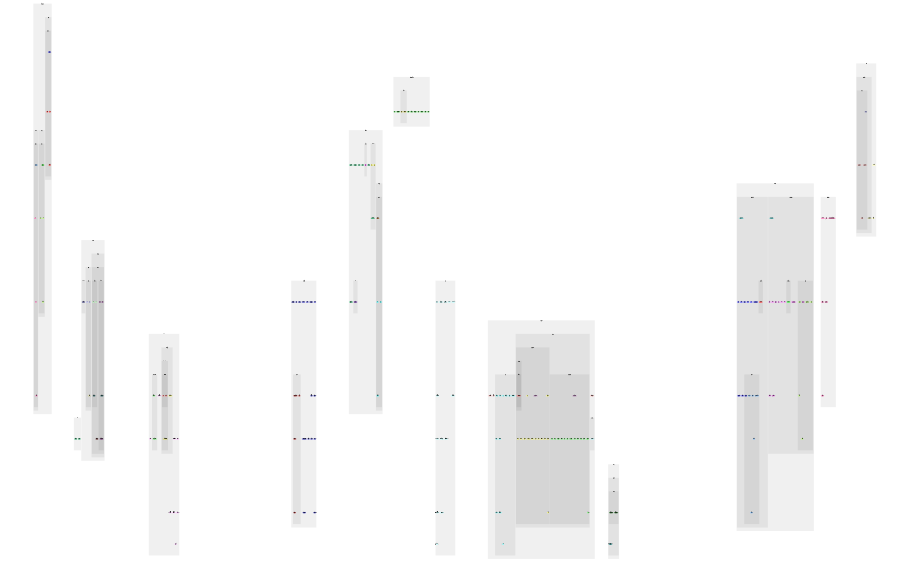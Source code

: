 digraph G {
size="6,4";
ratio="fill";
subgraph cluster_0 {
label="Build";
color="#0000000F";
style="filled";
u167[label="Firmware",style="filled",fillcolor="#ffffbb",penwidth="0"];
u173[label="Shake",style="filled",fillcolor="#ffffbb",penwidth="0"];
subgraph cluster_1 {
label="Compiler";
color="#0000000F";
style="filled";
u168[label="Compiler",style="filled,bold",fillcolor="#ffffbb"];
subgraph cluster_2 {
label="GCC";
color="#0000000F";
style="filled";
u169[label="GCC",style="filled,bold",fillcolor="#bbbbff"];
u170[label="GD32F4xx",style="filled",fillcolor="#ffbbbb",penwidth="0"];
u171[label="Config",style="filled",fillcolor="#ffbbbb",penwidth="0"];
u172[label="GD32F3x0",style="filled",fillcolor="#ffbbbb",penwidth="0"];

}

}

}
subgraph cluster_3 {
label="Core";
color="#0000000F";
style="filled";
u31[label="Context",style="filled",fillcolor="#bbffff",penwidth="0"];
u32[label="FSM",style="filled",fillcolor="#bbffff",penwidth="0"];
u33[label="Scheduler",style="filled",fillcolor="#bbffff",penwidth="0"];
u34[label="Transport",style="filled",fillcolor="#bbffff",penwidth="0"];
u35[label="Models",style="filled",fillcolor="#bbffff",penwidth="0"];
u36[label="Formula",style="filled",fillcolor="#bbffff",penwidth="0"];
u37[label="Domain",style="filled",fillcolor="#bbffff",penwidth="0"];
u38[label="Version",style="filled",fillcolor="#bbffff",penwidth="0"];
u39[label="Handler",style="filled",fillcolor="#bbffff",penwidth="0"];
u40[label="Controller",style="filled",fillcolor="#bbffff",penwidth="0"];
u41[label="Task",style="filled",fillcolor="#bbffff",penwidth="0"];
u42[label="Dispatcher",style="filled",fillcolor="#bbffff",penwidth="0"];
u43[label="Actions",style="filled",fillcolor="#bbffff",penwidth="0"];

}
subgraph cluster_4 {
label="Data";
color="#0000000F";
style="filled";
u174[label="Record",style="filled",fillcolor="#ffbbff",penwidth="0"];
u175[label="Buffer",style="filled",fillcolor="#ffbbff",penwidth="0"];
u176[label="Area",style="filled",fillcolor="#ffbbff",penwidth="0"];
u177[label="Value",style="filled",fillcolor="#ffbbff",penwidth="0"];
u178[label="Index",style="filled",fillcolor="#ffbbff",penwidth="0"];
u179[label="Color",style="filled",fillcolor="#ffbbff",penwidth="0"];
u182[label="Matrix",style="filled",fillcolor="#ffbbff",penwidth="0"];
u183[label="Serialize",style="filled",fillcolor="#ffbbff",penwidth="0"];
subgraph cluster_5 {
label="Concurrent";
color="#0000000F";
style="filled";
u180[label="Queue",style="filled",fillcolor="#77ff77",penwidth="0"];
u181[label="Semaphore",style="filled",fillcolor="#77ff77",penwidth="0"];

}
subgraph cluster_6 {
label="Display";
color="#0000000F";
style="filled";
u187[label="Canvas1D",style="filled",fillcolor="#ffff77",penwidth="0"];
subgraph cluster_7 {
label="FrameBuffer";
color="#0000000F";
style="filled";
u186[label="FrameBuffer",style="filled,bold",fillcolor="#ffff77"];
subgraph cluster_8 {
label="NeoPixel";
color="#0000000F";
style="filled";
u184[label="SPI",style="filled",fillcolor="#ff7777",penwidth="0"];
u185[label="PWM",style="filled",fillcolor="#ff7777",penwidth="0"];

}

}

}

}
subgraph cluster_9 {
label="Device";
color="#0000000F";
style="filled";
subgraph cluster_10 {
label="GD32F3x0";
color="#0000000F";
style="filled";
u151[label="GD32F3x0",style="filled,bold",fillcolor="#77ffff"];
u135[label="UART",style="filled",fillcolor="#ff77ff",penwidth="0"];
u136[label="Flash",style="filled",fillcolor="#ff77ff",penwidth="0"];
u138[label="Mac",style="filled",fillcolor="#ff77ff",penwidth="0"];
u139[label="SysTick",style="filled",fillcolor="#ff77ff",penwidth="0"];
u140[label="EXTI",style="filled",fillcolor="#ff77ff",penwidth="0"];
u141[label="PWM",style="filled",fillcolor="#ff77ff",penwidth="0"];
u142[label="SystemClock",style="filled",fillcolor="#ff77ff",penwidth="0"];
u149[label="I2C",style="filled",fillcolor="#ff77ff",penwidth="0"];
u150[label="Timer",style="filled",fillcolor="#ff77ff",penwidth="0"];
subgraph cluster_11 {
label="Display";
color="#0000000F";
style="filled";
u143[label="NeoPixel",style="filled",fillcolor="#33ff33",penwidth="0"];

}
subgraph cluster_12 {
label="GPIO";
color="#0000000F";
style="filled";
u137[label="GPIO",style="filled,bold",fillcolor="#ff77ff"];
u144[label="Input",style="filled",fillcolor="#bbff77",penwidth="0"];
u145[label="Mode",style="filled",fillcolor="#bbff77",penwidth="0"];
u146[label="Output",style="filled",fillcolor="#bbff77",penwidth="0"];
u147[label="OpenDrain",style="filled",fillcolor="#bbff77",penwidth="0"];
u148[label="Port",style="filled",fillcolor="#bbff77",penwidth="0"];

}

}
subgraph cluster_13 {
label="GD32F4xx";
color="#0000000F";
style="filled";
u119[label="GD32F4xx",style="filled,bold",fillcolor="#77ffff"];
u120[label="UART",style="filled",fillcolor="#3333ff",penwidth="0"];
u121[label="Flash",style="filled",fillcolor="#3333ff",penwidth="0"];
u123[label="Mac",style="filled",fillcolor="#3333ff",penwidth="0"];
u124[label="ENET",style="filled",fillcolor="#3333ff",penwidth="0"];
u125[label="SysTick",style="filled",fillcolor="#3333ff",penwidth="0"];
u126[label="PWM",style="filled",fillcolor="#3333ff",penwidth="0"];
u127[label="SystemClock",style="filled",fillcolor="#3333ff",penwidth="0"];
u134[label="Timer",style="filled",fillcolor="#3333ff",penwidth="0"];
subgraph cluster_14 {
label="Display";
color="#0000000F";
style="filled";
u128[label="NeoPixel",style="filled",fillcolor="#ff3333",penwidth="0"];

}
subgraph cluster_15 {
label="GPIO";
color="#0000000F";
style="filled";
u122[label="GPIO",style="filled,bold",fillcolor="#3333ff"];
u129[label="Input",style="filled",fillcolor="#77bbff",penwidth="0"];
u130[label="Mode",style="filled",fillcolor="#77bbff",penwidth="0"];
u131[label="Output",style="filled",fillcolor="#77bbff",penwidth="0"];
u132[label="OpenDrain",style="filled",fillcolor="#77bbff",penwidth="0"];
u133[label="Port",style="filled",fillcolor="#77bbff",penwidth="0"];

}

}

}
subgraph cluster_16 {
label="Endpoint";
color="#0000000F";
style="filled";
u102[label="DInputsRelaysRules",style="filled",fillcolor="#ff77bb",penwidth="0"];
u103[label="DInputs",style="filled",fillcolor="#ff77bb",penwidth="0"];
u104[label="Dimmers",style="filled",fillcolor="#ff77bb",penwidth="0"];
u105[label="Groups",style="filled",fillcolor="#ff77bb",penwidth="0"];
u106[label="ATS",style="filled",fillcolor="#ff77bb",penwidth="0"];
u107[label="Relays",style="filled",fillcolor="#ff77bb",penwidth="0"];

}
subgraph cluster_17 {
label="Feature";
color="#0000000F";
style="filled";
u156[label="DInputs",style="filled",fillcolor="#33bb77",penwidth="0"];
u158[label="Scd40",style="filled",fillcolor="#33bb77",penwidth="0"];
u159[label="Relays",style="filled",fillcolor="#33bb77",penwidth="0"];
u160[label="DS18B20",style="filled",fillcolor="#33bb77",penwidth="0"];
u161[label="Indicator",style="filled",fillcolor="#33bb77",penwidth="0"];
u162[label="Sht21",style="filled",fillcolor="#33bb77",penwidth="0"];
subgraph cluster_18 {
label="Dimmers";
color="#0000000F";
style="filled";
u157[label="Dimmers",style="filled,bold",fillcolor="#33bb77"];
u152[label="DC",style="filled",fillcolor="#ffff33",penwidth="0"];
u153[label="AC",style="filled",fillcolor="#ffff33",penwidth="0"];

}
subgraph cluster_19 {
label="Mix";
color="#0000000F";
style="filled";
u155[label="Indicator",style="filled",fillcolor="#7733bb",penwidth="0"];

}
subgraph cluster_20 {
label="RS485";
color="#0000000F";
style="filled";
subgraph cluster_21 {
label="RBUS";
color="#0000000F";
style="filled";
u166[label="RBUS",style="filled,bold",fillcolor="#bb7733"];
u163[label="Data",style="filled",fillcolor="#33ffff",penwidth="0"];
u164[label="Tx",style="filled",fillcolor="#33ffff",penwidth="0"];
u165[label="Rx",style="filled",fillcolor="#33ffff",penwidth="0"];

}

}
subgraph cluster_22 {
label="Smart";
color="#0000000F";
style="filled";
u154[label="Top",style="filled",fillcolor="#ff33ff",penwidth="0"];

}

}
subgraph cluster_23 {
label="Implementation";
color="#0000000F";
style="filled";
u108[label="Relay",style="filled",fillcolor="#33bb33",penwidth="0"];
u109[label="Dimmer",style="filled",fillcolor="#33bb33",penwidth="0"];
u110[label="Echo",style="filled",fillcolor="#33bb33",penwidth="0"];
u113[label="Dummy",style="filled",fillcolor="#33bb33",penwidth="0"];
u114[label="Mix",style="filled",fillcolor="#33bb33",penwidth="0"];
u115[label="Hub",style="filled",fillcolor="#33bb33",penwidth="0"];
u116[label="UdpEcho",style="filled",fillcolor="#33bb33",penwidth="0"];
u117[label="Blink",style="filled",fillcolor="#33bb33",penwidth="0"];
u118[label="DI",style="filled",fillcolor="#33bb33",penwidth="0"];
subgraph cluster_24 {
label="Smart";
color="#0000000F";
style="filled";
u111[label="Top",style="filled",fillcolor="#bbbb33",penwidth="0"];
u112[label="Bottom",style="filled",fillcolor="#bbbb33",penwidth="0"];

}

}
subgraph cluster_25 {
label="Interface";
color="#0000000F";
style="filled";
u0[label="MCU",style="filled",fillcolor="#3333bb",penwidth="0"];
u1[label="UART",style="filled",fillcolor="#3333bb",penwidth="0"];
u2[label="Flash",style="filled",fillcolor="#3333bb",penwidth="0"];
u3[label="Mac",style="filled",fillcolor="#3333bb",penwidth="0"];
u4[label="Counter",style="filled",fillcolor="#3333bb",penwidth="0"];
u5[label="ENET",style="filled",fillcolor="#3333bb",penwidth="0"];
u6[label="RS485",style="filled",fillcolor="#3333bb",penwidth="0"];
u7[label="OneWire",style="filled",fillcolor="#3333bb",penwidth="0"];
u8[label="EXTI",style="filled",fillcolor="#3333bb",penwidth="0"];
u9[label="PWM",style="filled",fillcolor="#3333bb",penwidth="0"];
u10[label="SystemClock",style="filled",fillcolor="#3333bb",penwidth="0"];
u11[label="LwipPort",style="filled",fillcolor="#3333bb",penwidth="0"];
u12[label="Display",style="filled",fillcolor="#3333bb",penwidth="0"];
u17[label="I2C",style="filled",fillcolor="#3333bb",penwidth="0"];
u18[label="Timer",style="filled",fillcolor="#3333bb",penwidth="0"];
subgraph cluster_26 {
label="GPIO";
color="#0000000F";
style="filled";
u13[label="Input",style="filled",fillcolor="#bb3333",penwidth="0"];
u14[label="Output",style="filled",fillcolor="#bb3333",penwidth="0"];
u15[label="OpenDrain",style="filled",fillcolor="#bb3333",penwidth="0"];
u16[label="Port",style="filled",fillcolor="#bb3333",penwidth="0"];

}

}
subgraph cluster_27 {
label="Ivory";
color="#0000000F";
style="filled";
subgraph cluster_28 {
label="Support";
color="#0000000F";
style="filled";
u190[label="Support",style="filled,bold",fillcolor="#33bbbb"];
subgraph cluster_29 {
label="Device";
color="#0000000F";
style="filled";
u188[label="GD32F4xx",style="filled",fillcolor="#337733",penwidth="0"];
u189[label="GD32F3x0",style="filled",fillcolor="#337733",penwidth="0"];

}

}

}
subgraph cluster_30 {
label="Protocol";
color="#0000000F";
style="filled";
subgraph cluster_31 {
label="OneWire";
color="#0000000F";
style="filled";
u46[label="Master",style="filled",fillcolor="#333377",penwidth="0"];

}
subgraph cluster_32 {
label="RS485";
color="#0000000F";
style="filled";
subgraph cluster_33 {
label="RBUS";
color="#0000000F";
style="filled";
u57[label="RBUS",style="filled,bold",fillcolor="#773333"];
subgraph cluster_34 {
label="Master";
color="#0000000F";
style="filled";
u51[label="Master",style="filled,bold",fillcolor="#337777"];
u54[label="Tx",style="filled",fillcolor="#773377",penwidth="0"];
u55[label="Rx",style="filled",fillcolor="#773377",penwidth="0"];
u56[label="MacTable",style="filled",fillcolor="#773377",penwidth="0"];

}
subgraph cluster_35 {
label="Slave";
color="#0000000F";
style="filled";
u50[label="Slave",style="filled,bold",fillcolor="#337777"];
u52[label="Tx",style="filled",fillcolor="#bbffbb",penwidth="0"];
u53[label="Rx",style="filled",fillcolor="#bbffbb",penwidth="0"];

}

}

}
subgraph cluster_36 {
label="UART";
color="#0000000F";
style="filled";
subgraph cluster_37 {
label="RBUS";
color="#0000000F";
style="filled";
u49[label="RBUS",style="filled,bold",fillcolor="#ffffbb"];
u47[label="Tx",style="filled",fillcolor="#bbbbff",penwidth="0"];
u48[label="Rx",style="filled",fillcolor="#bbbbff",penwidth="0"];

}

}

}
subgraph cluster_38 {
label="Support";
color="#0000000F";
style="filled";
u70[label="ReadAddr",style="filled",fillcolor="#ffbbbb",penwidth="0"];
u71[label="Cast",style="filled",fillcolor="#ffbbbb",penwidth="0"];
u72[label="Serialize",style="filled",fillcolor="#ffbbbb",penwidth="0"];
subgraph cluster_39 {
label="CMSIS";
color="#0000000F";
style="filled";
u69[label="CoreCM4",style="filled",fillcolor="#bbffff",penwidth="0"];

}
subgraph cluster_40 {
label="Device";
color="#0000000F";
style="filled";
subgraph cluster_41 {
label="GD32F3x0";
color="#0000000F";
style="filled";
u101[label="GD32F3x0",style="filled,bold",fillcolor="#ffbbff"];
u88[label="GPIO",style="filled",fillcolor="#77ff77",penwidth="0"];
u89[label="SYSCFG",style="filled",fillcolor="#77ff77",penwidth="0"];
u90[label="RCU",style="filled",fillcolor="#77ff77",penwidth="0"];
u91[label="EXTI",style="filled",fillcolor="#77ff77",penwidth="0"];
u92[label="System",style="filled",fillcolor="#77ff77",penwidth="0"];
u93[label="Misc",style="filled",fillcolor="#77ff77",penwidth="0"];
u94[label="IRQ",style="filled",fillcolor="#77ff77",penwidth="0"];
u95[label="FMC",style="filled",fillcolor="#77ff77",penwidth="0"];
u96[label="DMA",style="filled",fillcolor="#77ff77",penwidth="0"];
u97[label="USART",style="filled",fillcolor="#77ff77",penwidth="0"];
u98[label="I2C",style="filled",fillcolor="#77ff77",penwidth="0"];
u99[label="Timer",style="filled",fillcolor="#77ff77",penwidth="0"];
u100[label="DBG",style="filled",fillcolor="#77ff77",penwidth="0"];

}
subgraph cluster_42 {
label="GD32F4xx";
color="#0000000F";
style="filled";
u73[label="GD32F4xx",style="filled,bold",fillcolor="#ffbbff"];
u74[label="GPIO",style="filled",fillcolor="#ffff77",penwidth="0"];
u75[label="SYSCFG",style="filled",fillcolor="#ffff77",penwidth="0"];
u77[label="RCU",style="filled",fillcolor="#ffff77",penwidth="0"];
u78[label="ENET",style="filled",fillcolor="#ffff77",penwidth="0"];
u79[label="EXTI",style="filled",fillcolor="#ffff77",penwidth="0"];
u80[label="System",style="filled",fillcolor="#ffff77",penwidth="0"];
u81[label="Misc",style="filled",fillcolor="#ffff77",penwidth="0"];
u82[label="IRQ",style="filled",fillcolor="#ffff77",penwidth="0"];
u83[label="DMA",style="filled",fillcolor="#ffff77",penwidth="0"];
u84[label="USART",style="filled",fillcolor="#ffff77",penwidth="0"];
u85[label="I2C",style="filled",fillcolor="#ffff77",penwidth="0"];
u86[label="Timer",style="filled",fillcolor="#ffff77",penwidth="0"];
u87[label="DBG",style="filled",fillcolor="#ffff77",penwidth="0"];
subgraph cluster_43 {
label="LwipPort";
color="#0000000F";
style="filled";
subgraph cluster_44 {
label="Basic";
color="#0000000F";
style="filled";
u76[label="Ethernetif",style="filled",fillcolor="#ff7777",penwidth="0"];

}

}

}

}
subgraph cluster_45 {
label="Lwip";
color="#0000000F";
style="filled";
u58[label="Memp",style="filled",fillcolor="#77ffff",penwidth="0"];
u59[label="Mem",style="filled",fillcolor="#77ffff",penwidth="0"];
u60[label="Udp",style="filled",fillcolor="#77ffff",penwidth="0"];
u61[label="IP_addr",style="filled",fillcolor="#77ffff",penwidth="0"];
u62[label="Ethernet",style="filled",fillcolor="#77ffff",penwidth="0"];
u63[label="Tcp",style="filled",fillcolor="#77ffff",penwidth="0"];
u64[label="Etharp",style="filled",fillcolor="#77ffff",penwidth="0"];
u65[label="Netif",style="filled",fillcolor="#77ffff",penwidth="0"];
u66[label="Err",style="filled",fillcolor="#77ffff",penwidth="0"];
u67[label="Pbuf",style="filled",fillcolor="#77ffff",penwidth="0"];
u68[label="Igmp",style="filled",fillcolor="#77ffff",penwidth="0"];

}

}
subgraph cluster_46 {
label="Transport";
color="#0000000F";
style="filled";
subgraph cluster_47 {
label="RS485";
color="#0000000F";
style="filled";
subgraph cluster_48 {
label="RBUS";
color="#0000000F";
style="filled";
u30[label="RBUS",style="filled,bold",fillcolor="#33ff33"];
u27[label="Data",style="filled",fillcolor="#bbff77",penwidth="0"];
u28[label="Tx",style="filled",fillcolor="#bbff77",penwidth="0"];
u29[label="Rx",style="filled",fillcolor="#bbff77",penwidth="0"];

}

}
subgraph cluster_49 {
label="UART";
color="#0000000F";
style="filled";
subgraph cluster_50 {
label="RBUS";
color="#0000000F";
style="filled";
u26[label="RBUS",style="filled,bold",fillcolor="#3333ff"];
u23[label="Data",style="filled",fillcolor="#ff3333",penwidth="0"];
u24[label="Tx",style="filled",fillcolor="#ff3333",penwidth="0"];
u25[label="Rx",style="filled",fillcolor="#ff3333",penwidth="0"];

}

}
subgraph cluster_51 {
label="UDP";
color="#0000000F";
style="filled";
subgraph cluster_52 {
label="RBUS";
color="#0000000F";
style="filled";
u22[label="RBUS",style="filled,bold",fillcolor="#77bbff"];
u19[label="Data",style="filled",fillcolor="#ff77bb",penwidth="0"];
u20[label="Tx",style="filled",fillcolor="#ff77bb",penwidth="0"];
u21[label="Rx",style="filled",fillcolor="#ff77bb",penwidth="0"];

}

}

}
subgraph cluster_53 {
label="Util";
color="#0000000F";
style="filled";
u44[label="String",style="filled",fillcolor="#33bb77",penwidth="0"];
u45[label="CRC16",style="filled",fillcolor="#33bb77",penwidth="0"];

}
u0 -> u2;
u0 -> u3;
u0 -> u10;
u0 -> u31;
u0 -> u175;
u0 -> u177;
u1 -> u31;
u1 -> u39;
u3 -> u31;
u3 -> u177;
u5 -> u39;
u6 -> u0;
u6 -> u1;
u6 -> u14;
u6 -> u16;
u6 -> u31;
u6 -> u37;
u6 -> u39;
u6 -> u190;
u7 -> u15;
u7 -> u18;
u7 -> u31;
u7 -> u39;
u8 -> u39;
u9 -> u18;
u10 -> u4;
u10 -> u18;
u10 -> u31;
u10 -> u39;
u10 -> u177;
u11 -> u39;
u11 -> u65;
u11 -> u66;
u12 -> u31;
u12 -> u39;
u14 -> u13;
u15 -> u14;
u17 -> u39;
u17 -> u175;
u18 -> u31;
u18 -> u39;
u19 -> u3;
u19 -> u23;
u19 -> u60;
u19 -> u61;
u19 -> u65;
u19 -> u163;
u19 -> u174;
u19 -> u175;
u19 -> u177;
u20 -> u19;
u20 -> u60;
u20 -> u61;
u20 -> u67;
u20 -> u175;
u21 -> u19;
u21 -> u20;
u21 -> u43;
u21 -> u60;
u21 -> u61;
u21 -> u65;
u21 -> u67;
u21 -> u183;
u22 -> u0;
u22 -> u5;
u22 -> u10;
u22 -> u11;
u22 -> u19;
u22 -> u20;
u22 -> u21;
u22 -> u28;
u22 -> u31;
u22 -> u34;
u22 -> u37;
u22 -> u38;
u22 -> u39;
u22 -> u40;
u22 -> u41;
u22 -> u42;
u22 -> u58;
u22 -> u59;
u22 -> u60;
u22 -> u61;
u22 -> u62;
u22 -> u64;
u22 -> u65;
u22 -> u67;
u22 -> u68;
u22 -> u174;
u22 -> u175;
u22 -> u177;
u23 -> u0;
u23 -> u1;
u23 -> u3;
u23 -> u10;
u23 -> u38;
u23 -> u49;
u23 -> u175;
u23 -> u177;
u23 -> u180;
u24 -> u1;
u24 -> u10;
u24 -> u22;
u24 -> u23;
u24 -> u47;
u24 -> u49;
u24 -> u175;
u24 -> u180;
u25 -> u10;
u25 -> u23;
u25 -> u48;
u25 -> u180;
u26 -> u0;
u26 -> u1;
u26 -> u23;
u26 -> u24;
u26 -> u25;
u26 -> u31;
u26 -> u34;
u26 -> u37;
u26 -> u38;
u26 -> u39;
u26 -> u40;
u26 -> u41;
u26 -> u42;
u26 -> u43;
u26 -> u49;
u26 -> u175;
u26 -> u177;
u26 -> u180;
u27 -> u6;
u27 -> u10;
u27 -> u50;
u27 -> u175;
u27 -> u177;
u27 -> u180;
u28 -> u6;
u28 -> u10;
u28 -> u27;
u28 -> u50;
u28 -> u52;
u28 -> u57;
u28 -> u175;
u28 -> u180;
u29 -> u10;
u29 -> u27;
u29 -> u53;
u29 -> u180;
u30 -> u0;
u30 -> u6;
u30 -> u27;
u30 -> u28;
u30 -> u29;
u30 -> u31;
u30 -> u34;
u30 -> u37;
u30 -> u39;
u30 -> u40;
u30 -> u41;
u30 -> u42;
u30 -> u50;
u30 -> u57;
u30 -> u175;
u30 -> u177;
u30 -> u180;
u31 -> u41;
u33 -> u10;
u33 -> u18;
u33 -> u41;
u34 -> u31;
u34 -> u41;
u34 -> u175;
u36 -> u31;
u36 -> u37;
u37 -> u0;
u37 -> u3;
u37 -> u10;
u37 -> u31;
u37 -> u34;
u37 -> u38;
u37 -> u44;
u37 -> u70;
u37 -> u71;
u37 -> u72;
u37 -> u174;
u37 -> u175;
u37 -> u177;
u38 -> u31;
u38 -> u174;
u39 -> u31;
u40 -> u175;
u42 -> u40;
u42 -> u175;
u45 -> u31;
u45 -> u174;
u45 -> u175;
u46 -> u7;
u46 -> u31;
u46 -> u32;
u46 -> u41;
u46 -> u164;
u46 -> u174;
u46 -> u175;
u46 -> u177;
u46 -> u180;
u47 -> u45;
u47 -> u49;
u47 -> u175;
u48 -> u32;
u48 -> u45;
u48 -> u49;
u49 -> u31;
u49 -> u45;
u49 -> u174;
u49 -> u175;
u49 -> u177;
u50 -> u3;
u50 -> u31;
u50 -> u38;
u50 -> u45;
u50 -> u57;
u50 -> u174;
u50 -> u175;
u50 -> u177;
u51 -> u3;
u51 -> u31;
u51 -> u38;
u51 -> u45;
u51 -> u56;
u51 -> u57;
u51 -> u174;
u51 -> u175;
u51 -> u177;
u52 -> u45;
u52 -> u50;
u52 -> u57;
u52 -> u175;
u53 -> u32;
u53 -> u45;
u53 -> u50;
u53 -> u57;
u54 -> u3;
u54 -> u45;
u54 -> u51;
u54 -> u56;
u54 -> u57;
u54 -> u175;
u55 -> u32;
u55 -> u38;
u55 -> u45;
u55 -> u51;
u55 -> u56;
u55 -> u57;
u56 -> u3;
u56 -> u31;
u56 -> u38;
u56 -> u44;
u56 -> u174;
u56 -> u177;
u57 -> u174;
u57 -> u175;
u57 -> u177;
u58 -> u190;
u59 -> u190;
u60 -> u61;
u60 -> u66;
u60 -> u67;
u60 -> u190;
u61 -> u190;
u62 -> u65;
u62 -> u66;
u62 -> u67;
u62 -> u190;
u63 -> u190;
u64 -> u190;
u65 -> u61;
u65 -> u66;
u65 -> u67;
u65 -> u190;
u67 -> u66;
u67 -> u190;
u68 -> u61;
u68 -> u65;
u68 -> u66;
u68 -> u190;
u73 -> u69;
u73 -> u74;
u73 -> u75;
u73 -> u77;
u73 -> u78;
u73 -> u79;
u73 -> u81;
u73 -> u82;
u73 -> u83;
u73 -> u84;
u73 -> u86;
u73 -> u87;
u74 -> u188;
u74 -> u190;
u75 -> u188;
u76 -> u65;
u76 -> u66;
u76 -> u190;
u77 -> u188;
u78 -> u188;
u79 -> u188;
u80 -> u188;
u81 -> u82;
u81 -> u188;
u82 -> u188;
u82 -> u190;
u83 -> u188;
u83 -> u190;
u84 -> u188;
u84 -> u190;
u85 -> u189;
u85 -> u190;
u86 -> u188;
u86 -> u190;
u87 -> u188;
u88 -> u189;
u88 -> u190;
u89 -> u189;
u89 -> u190;
u90 -> u189;
u91 -> u189;
u91 -> u190;
u92 -> u189;
u93 -> u94;
u93 -> u189;
u94 -> u189;
u94 -> u190;
u95 -> u189;
u95 -> u190;
u96 -> u189;
u96 -> u190;
u97 -> u189;
u97 -> u190;
u98 -> u189;
u98 -> u190;
u99 -> u189;
u99 -> u190;
u100 -> u189;
u101 -> u69;
u101 -> u88;
u101 -> u89;
u101 -> u90;
u101 -> u91;
u101 -> u92;
u101 -> u93;
u101 -> u94;
u101 -> u95;
u101 -> u96;
u101 -> u97;
u101 -> u98;
u101 -> u99;
u101 -> u100;
u102 -> u31;
u102 -> u34;
u102 -> u37;
u102 -> u103;
u102 -> u105;
u102 -> u107;
u102 -> u175;
u102 -> u177;
u102 -> u182;
u103 -> u31;
u103 -> u43;
u103 -> u174;
u103 -> u175;
u103 -> u183;
u104 -> u31;
u104 -> u43;
u104 -> u71;
u104 -> u174;
u104 -> u175;
u104 -> u183;
u105 -> u31;
u105 -> u43;
u105 -> u174;
u105 -> u175;
u105 -> u183;
u106 -> u0;
u106 -> u10;
u106 -> u31;
u106 -> u34;
u106 -> u37;
u106 -> u43;
u106 -> u103;
u106 -> u107;
u106 -> u174;
u106 -> u175;
u106 -> u177;
u107 -> u0;
u107 -> u10;
u107 -> u31;
u107 -> u37;
u107 -> u43;
u107 -> u105;
u107 -> u174;
u107 -> u175;
u107 -> u183;
u108 -> u40;
u108 -> u43;
u108 -> u159;
u108 -> u161;
u108 -> u183;
u109 -> u40;
u109 -> u43;
u109 -> u157;
u109 -> u161;
u110 -> u31;
u110 -> u34;
u110 -> u37;
u110 -> u40;
u110 -> u41;
u110 -> u175;
u110 -> u177;
u111 -> u40;
u111 -> u156;
u111 -> u162;
u112 -> u40;
u112 -> u43;
u112 -> u154;
u112 -> u156;
u112 -> u158;
u112 -> u160;
u112 -> u162;
u113 -> u31;
u113 -> u37;
u113 -> u40;
u114 -> u0;
u114 -> u2;
u114 -> u12;
u114 -> u13;
u114 -> u14;
u114 -> u16;
u114 -> u31;
u114 -> u34;
u114 -> u37;
u114 -> u40;
u114 -> u41;
u114 -> u43;
u114 -> u45;
u114 -> u102;
u114 -> u103;
u114 -> u105;
u114 -> u106;
u114 -> u107;
u114 -> u155;
u114 -> u156;
u114 -> u159;
u114 -> u175;
u114 -> u177;
u114 -> u182;
u114 -> u183;
u114 -> u186;
u115 -> u37;
u115 -> u40;
u115 -> u43;
u115 -> u104;
u115 -> u156;
u115 -> u157;
u115 -> u160;
u115 -> u161;
u115 -> u163;
u115 -> u166;
u115 -> u175;
u115 -> u177;
u115 -> u183;
u116 -> u0;
u116 -> u5;
u116 -> u10;
u116 -> u11;
u116 -> u31;
u116 -> u37;
u116 -> u39;
u116 -> u40;
u116 -> u41;
u116 -> u58;
u116 -> u59;
u116 -> u60;
u116 -> u61;
u116 -> u62;
u116 -> u64;
u116 -> u65;
u116 -> u67;
u116 -> u119;
u116 -> u174;
u116 -> u177;
u117 -> u0;
u117 -> u14;
u117 -> u16;
u117 -> u18;
u117 -> u31;
u117 -> u37;
u117 -> u40;
u117 -> u41;
u117 -> u177;
u118 -> u156;
u118 -> u160;
u119 -> u0;
u119 -> u3;
u119 -> u7;
u119 -> u10;
u119 -> u16;
u119 -> u31;
u119 -> u73;
u119 -> u74;
u119 -> u77;
u119 -> u82;
u119 -> u83;
u119 -> u84;
u119 -> u86;
u119 -> u120;
u119 -> u121;
u119 -> u122;
u119 -> u123;
u119 -> u124;
u119 -> u125;
u119 -> u126;
u119 -> u127;
u119 -> u128;
u119 -> u129;
u119 -> u130;
u119 -> u131;
u119 -> u132;
u119 -> u134;
u120 -> u1;
u120 -> u31;
u120 -> u39;
u120 -> u71;
u120 -> u74;
u120 -> u77;
u120 -> u81;
u120 -> u82;
u120 -> u83;
u120 -> u84;
u120 -> u133;
u120 -> u174;
u120 -> u188;
u120 -> u190;
u121 -> u2;
u121 -> u71;
u122 -> u74;
u122 -> u77;
u122 -> u130;
u122 -> u133;
u123 -> u3;
u123 -> u70;
u123 -> u175;
u123 -> u183;
u124 -> u5;
u124 -> u11;
u124 -> u31;
u124 -> u39;
u124 -> u74;
u124 -> u75;
u124 -> u76;
u124 -> u77;
u124 -> u78;
u124 -> u81;
u124 -> u82;
u124 -> u133;
u125 -> u18;
u125 -> u31;
u125 -> u39;
u125 -> u69;
u126 -> u9;
u126 -> u18;
u126 -> u31;
u126 -> u39;
u126 -> u74;
u126 -> u80;
u126 -> u86;
u126 -> u133;
u126 -> u134;
u127 -> u10;
u127 -> u31;
u127 -> u86;
u127 -> u125;
u127 -> u134;
u128 -> u12;
u128 -> u18;
u128 -> u31;
u128 -> u39;
u128 -> u41;
u128 -> u71;
u128 -> u74;
u128 -> u77;
u128 -> u80;
u128 -> u81;
u128 -> u82;
u128 -> u83;
u128 -> u86;
u128 -> u122;
u128 -> u133;
u128 -> u134;
u128 -> u174;
u128 -> u177;
u128 -> u185;
u128 -> u190;
u129 -> u13;
u129 -> u31;
u129 -> u74;
u129 -> u130;
u129 -> u133;
u130 -> u74;
u131 -> u14;
u131 -> u31;
u131 -> u74;
u131 -> u130;
u131 -> u133;
u132 -> u15;
u132 -> u31;
u132 -> u74;
u132 -> u130;
u132 -> u133;
u133 -> u31;
u133 -> u74;
u133 -> u77;
u133 -> u130;
u133 -> u190;
u134 -> u4;
u134 -> u18;
u134 -> u31;
u134 -> u39;
u134 -> u77;
u134 -> u81;
u134 -> u82;
u134 -> u86;
u134 -> u92;
u134 -> u190;
u135 -> u1;
u135 -> u31;
u135 -> u39;
u135 -> u71;
u135 -> u88;
u135 -> u89;
u135 -> u90;
u135 -> u93;
u135 -> u94;
u135 -> u96;
u135 -> u97;
u135 -> u101;
u135 -> u148;
u135 -> u174;
u135 -> u189;
u135 -> u190;
u136 -> u2;
u136 -> u71;
u136 -> u95;
u137 -> u88;
u137 -> u90;
u137 -> u145;
u137 -> u148;
u138 -> u3;
u138 -> u70;
u138 -> u175;
u138 -> u183;
u139 -> u18;
u139 -> u31;
u139 -> u39;
u139 -> u69;
u140 -> u8;
u140 -> u31;
u140 -> u39;
u140 -> u88;
u140 -> u89;
u140 -> u90;
u140 -> u91;
u140 -> u93;
u140 -> u94;
u140 -> u144;
u140 -> u145;
u140 -> u148;
u140 -> u190;
u141 -> u9;
u141 -> u18;
u141 -> u31;
u141 -> u39;
u141 -> u88;
u141 -> u92;
u141 -> u99;
u141 -> u148;
u141 -> u150;
u142 -> u10;
u142 -> u31;
u142 -> u99;
u142 -> u139;
u142 -> u150;
u143 -> u12;
u143 -> u18;
u143 -> u31;
u143 -> u39;
u143 -> u41;
u143 -> u71;
u143 -> u88;
u143 -> u90;
u143 -> u92;
u143 -> u93;
u143 -> u94;
u143 -> u96;
u143 -> u99;
u143 -> u148;
u143 -> u150;
u143 -> u174;
u143 -> u177;
u143 -> u185;
u143 -> u190;
u144 -> u13;
u144 -> u31;
u144 -> u88;
u144 -> u145;
u144 -> u148;
u145 -> u88;
u146 -> u14;
u146 -> u31;
u146 -> u88;
u146 -> u145;
u146 -> u148;
u147 -> u15;
u147 -> u31;
u147 -> u88;
u147 -> u145;
u147 -> u148;
u148 -> u31;
u148 -> u88;
u148 -> u90;
u148 -> u145;
u148 -> u190;
u149 -> u17;
u149 -> u31;
u149 -> u39;
u149 -> u88;
u149 -> u90;
u149 -> u93;
u149 -> u94;
u149 -> u98;
u149 -> u148;
u149 -> u175;
u149 -> u177;
u149 -> u190;
u150 -> u4;
u150 -> u18;
u150 -> u31;
u150 -> u39;
u150 -> u90;
u150 -> u92;
u150 -> u93;
u150 -> u94;
u150 -> u99;
u150 -> u101;
u150 -> u190;
u151 -> u0;
u151 -> u3;
u151 -> u7;
u151 -> u10;
u151 -> u16;
u151 -> u31;
u151 -> u88;
u151 -> u89;
u151 -> u90;
u151 -> u91;
u151 -> u94;
u151 -> u96;
u151 -> u97;
u151 -> u98;
u151 -> u99;
u151 -> u101;
u151 -> u135;
u151 -> u136;
u151 -> u137;
u151 -> u138;
u151 -> u139;
u151 -> u140;
u151 -> u141;
u151 -> u142;
u151 -> u143;
u151 -> u144;
u151 -> u145;
u151 -> u146;
u151 -> u147;
u151 -> u149;
u151 -> u150;
u152 -> u0;
u152 -> u9;
u152 -> u31;
u152 -> u34;
u152 -> u37;
u152 -> u41;
u152 -> u43;
u152 -> u71;
u152 -> u104;
u152 -> u157;
u152 -> u174;
u152 -> u175;
u152 -> u177;
u152 -> u178;
u152 -> u183;
u153 -> u0;
u153 -> u8;
u153 -> u9;
u153 -> u18;
u153 -> u31;
u153 -> u34;
u153 -> u37;
u153 -> u39;
u153 -> u41;
u153 -> u43;
u153 -> u71;
u153 -> u104;
u153 -> u157;
u153 -> u174;
u153 -> u175;
u153 -> u177;
u153 -> u178;
u153 -> u183;
u154 -> u0;
u154 -> u1;
u154 -> u13;
u154 -> u16;
u154 -> u26;
u154 -> u31;
u154 -> u34;
u154 -> u37;
u154 -> u43;
u154 -> u175;
u155 -> u0;
u155 -> u3;
u155 -> u4;
u155 -> u10;
u155 -> u12;
u155 -> u16;
u155 -> u31;
u155 -> u34;
u155 -> u37;
u155 -> u39;
u155 -> u41;
u155 -> u71;
u155 -> u103;
u155 -> u106;
u155 -> u107;
u155 -> u163;
u155 -> u174;
u155 -> u175;
u155 -> u177;
u155 -> u179;
u155 -> u183;
u155 -> u186;
u155 -> u187;
u156 -> u0;
u156 -> u10;
u156 -> u13;
u156 -> u16;
u156 -> u31;
u156 -> u34;
u156 -> u37;
u156 -> u41;
u156 -> u103;
u156 -> u174;
u156 -> u175;
u156 -> u177;
u156 -> u178;
u156 -> u183;
u157 -> u0;
u157 -> u9;
u157 -> u31;
u157 -> u34;
u157 -> u37;
u157 -> u41;
u157 -> u43;
u157 -> u71;
u157 -> u104;
u157 -> u174;
u157 -> u175;
u157 -> u177;
u157 -> u178;
u157 -> u183;
u158 -> u0;
u158 -> u17;
u158 -> u31;
u158 -> u34;
u158 -> u37;
u158 -> u39;
u158 -> u41;
u158 -> u43;
u158 -> u175;
u158 -> u177;
u158 -> u183;
u159 -> u0;
u159 -> u10;
u159 -> u14;
u159 -> u16;
u159 -> u31;
u159 -> u34;
u159 -> u37;
u159 -> u41;
u159 -> u43;
u159 -> u105;
u159 -> u107;
u159 -> u166;
u159 -> u174;
u159 -> u175;
u159 -> u177;
u159 -> u178;
u159 -> u183;
u160 -> u0;
u160 -> u2;
u160 -> u7;
u160 -> u15;
u160 -> u31;
u160 -> u34;
u160 -> u37;
u160 -> u41;
u160 -> u46;
u160 -> u175;
u160 -> u177;
u160 -> u182;
u160 -> u183;
u161 -> u0;
u161 -> u3;
u161 -> u4;
u161 -> u12;
u161 -> u31;
u161 -> u34;
u161 -> u37;
u161 -> u39;
u161 -> u41;
u161 -> u43;
u161 -> u71;
u161 -> u163;
u161 -> u174;
u161 -> u175;
u161 -> u177;
u161 -> u179;
u161 -> u183;
u161 -> u186;
u161 -> u187;
u162 -> u0;
u162 -> u17;
u162 -> u31;
u162 -> u34;
u162 -> u37;
u162 -> u39;
u162 -> u41;
u162 -> u43;
u162 -> u175;
u162 -> u177;
u162 -> u183;
u163 -> u6;
u163 -> u10;
u163 -> u34;
u163 -> u51;
u163 -> u57;
u163 -> u102;
u163 -> u106;
u163 -> u175;
u163 -> u177;
u163 -> u180;
u164 -> u3;
u164 -> u6;
u164 -> u10;
u164 -> u51;
u164 -> u54;
u164 -> u57;
u164 -> u163;
u164 -> u175;
u164 -> u180;
u165 -> u10;
u165 -> u34;
u165 -> u37;
u165 -> u55;
u165 -> u163;
u165 -> u180;
u166 -> u0;
u166 -> u6;
u166 -> u31;
u166 -> u34;
u166 -> u37;
u166 -> u38;
u166 -> u39;
u166 -> u41;
u166 -> u43;
u166 -> u51;
u166 -> u55;
u166 -> u56;
u166 -> u57;
u166 -> u163;
u166 -> u164;
u166 -> u165;
u166 -> u175;
u166 -> u177;
u166 -> u180;
u166 -> u183;
u167 -> u0;
u167 -> u31;
u167 -> u33;
u167 -> u36;
u167 -> u37;
u167 -> u173;
u168 -> u0;
u169 -> u0;
u169 -> u36;
u169 -> u167;
u169 -> u168;
u169 -> u170;
u169 -> u171;
u169 -> u172;
u169 -> u173;
u170 -> u0;
u170 -> u119;
u170 -> u168;
u170 -> u171;
u172 -> u0;
u172 -> u151;
u172 -> u168;
u172 -> u171;
u174 -> u31;
u174 -> u176;
u175 -> u31;
u175 -> u177;
u176 -> u31;
u177 -> u31;
u177 -> u176;
u178 -> u31;
u178 -> u177;
u179 -> u71;
u180 -> u31;
u180 -> u178;
u180 -> u181;
u181 -> u31;
u181 -> u177;
u182 -> u31;
u182 -> u176;
u183 -> u72;
u184 -> u12;
u184 -> u31;
u184 -> u175;
u184 -> u177;
u184 -> u186;
u185 -> u12;
u185 -> u31;
u185 -> u177;
u185 -> u186;
u187 -> u31;
u187 -> u71;
u187 -> u179;
u187 -> u186;
u188 -> u190;
u189 -> u190;

}
